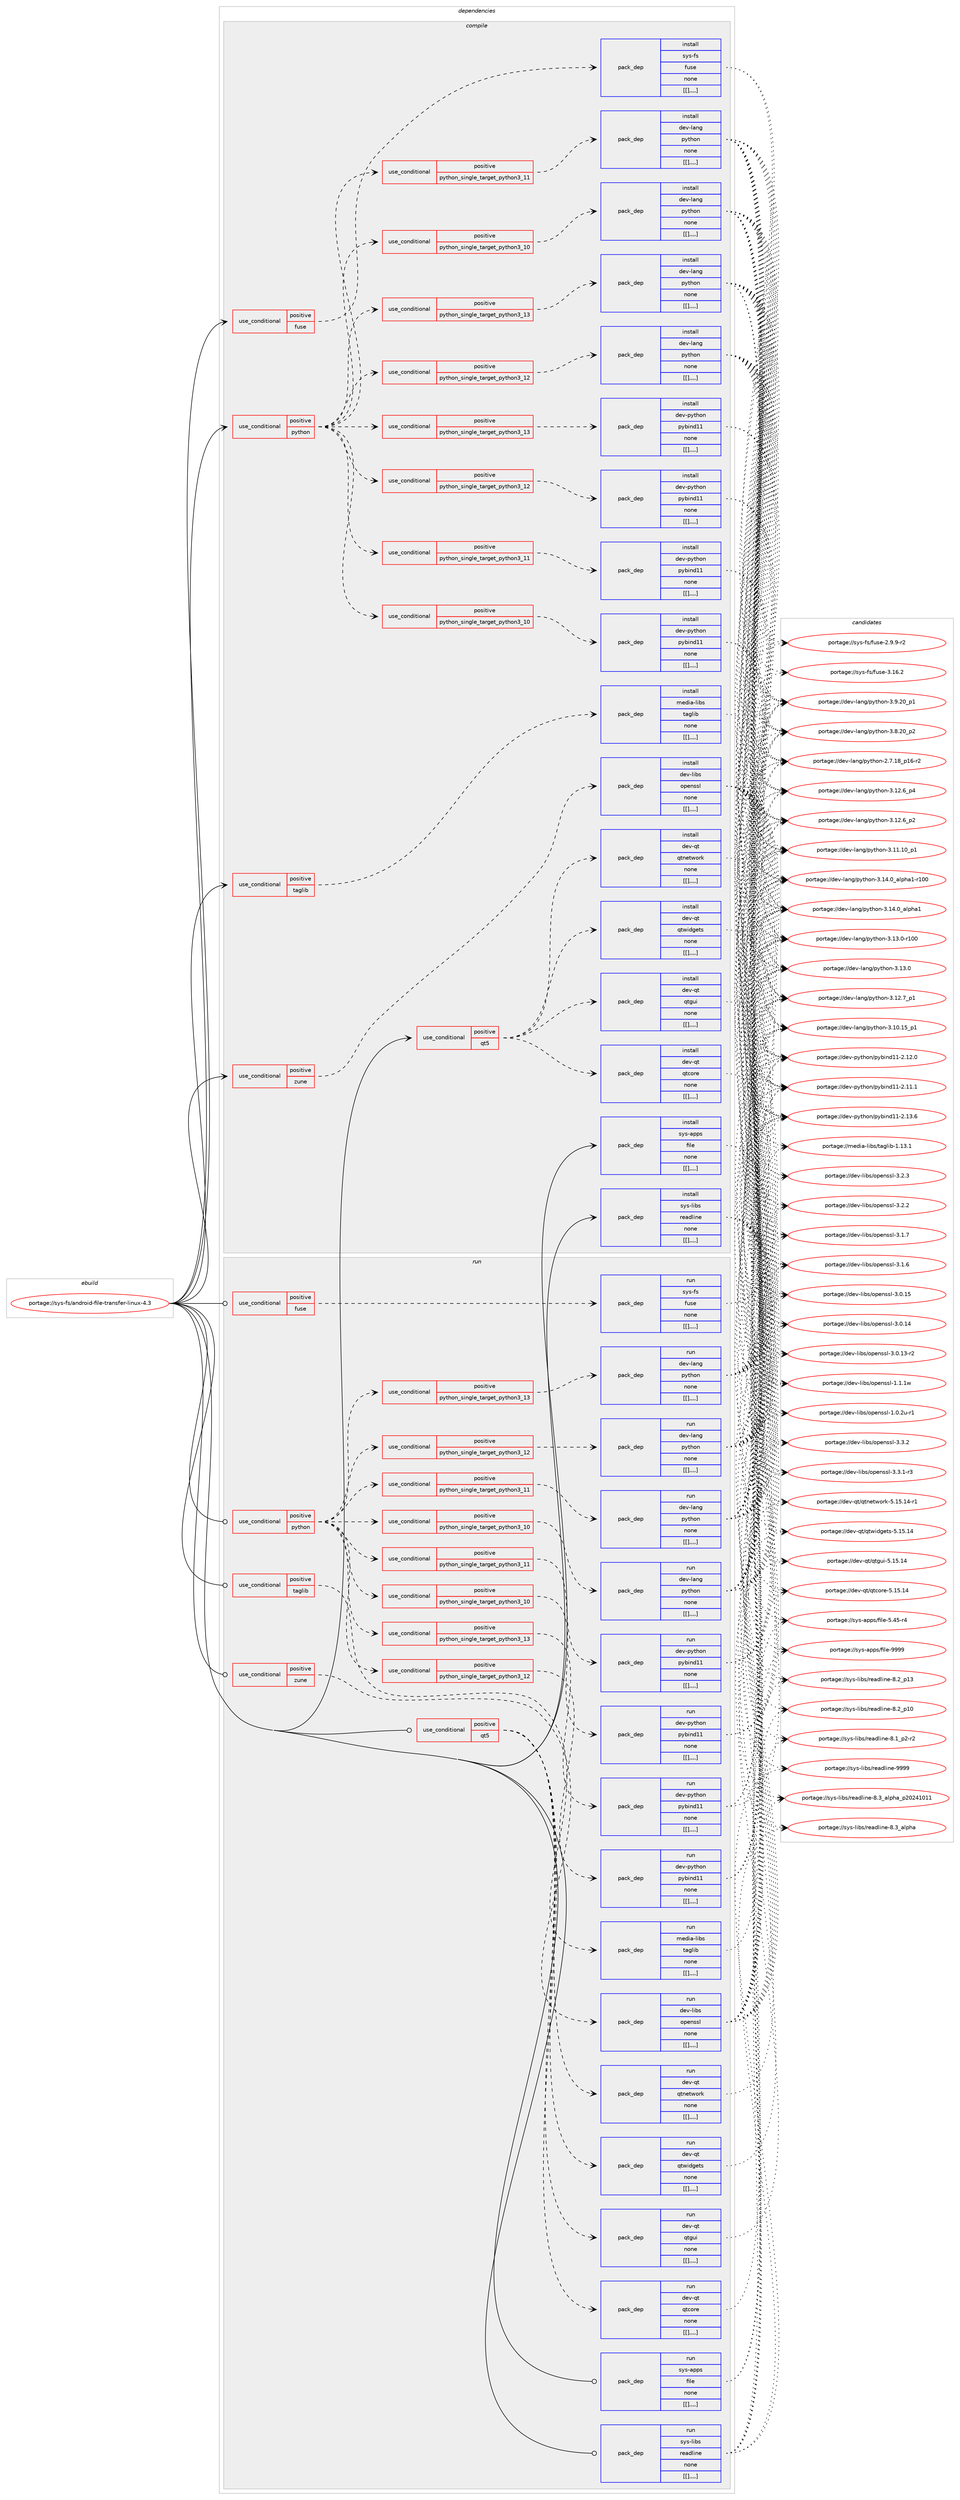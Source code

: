 digraph prolog {

# *************
# Graph options
# *************

newrank=true;
concentrate=true;
compound=true;
graph [rankdir=LR,fontname=Helvetica,fontsize=10,ranksep=1.5];#, ranksep=2.5, nodesep=0.2];
edge  [arrowhead=vee];
node  [fontname=Helvetica,fontsize=10];

# **********
# The ebuild
# **********

subgraph cluster_leftcol {
color=gray;
label=<<i>ebuild</i>>;
id [label="portage://sys-fs/android-file-transfer-linux-4.3", color=red, width=4, href="../sys-fs/android-file-transfer-linux-4.3.svg"];
}

# ****************
# The dependencies
# ****************

subgraph cluster_midcol {
color=gray;
label=<<i>dependencies</i>>;
subgraph cluster_compile {
fillcolor="#eeeeee";
style=filled;
label=<<i>compile</i>>;
subgraph cond122799 {
dependency459223 [label=<<TABLE BORDER="0" CELLBORDER="1" CELLSPACING="0" CELLPADDING="4"><TR><TD ROWSPAN="3" CELLPADDING="10">use_conditional</TD></TR><TR><TD>positive</TD></TR><TR><TD>fuse</TD></TR></TABLE>>, shape=none, color=red];
subgraph pack333182 {
dependency459225 [label=<<TABLE BORDER="0" CELLBORDER="1" CELLSPACING="0" CELLPADDING="4" WIDTH="220"><TR><TD ROWSPAN="6" CELLPADDING="30">pack_dep</TD></TR><TR><TD WIDTH="110">install</TD></TR><TR><TD>sys-fs</TD></TR><TR><TD>fuse</TD></TR><TR><TD>none</TD></TR><TR><TD>[[],,,,]</TD></TR></TABLE>>, shape=none, color=blue];
}
dependency459223:e -> dependency459225:w [weight=20,style="dashed",arrowhead="vee"];
}
id:e -> dependency459223:w [weight=20,style="solid",arrowhead="vee"];
subgraph cond122800 {
dependency459227 [label=<<TABLE BORDER="0" CELLBORDER="1" CELLSPACING="0" CELLPADDING="4"><TR><TD ROWSPAN="3" CELLPADDING="10">use_conditional</TD></TR><TR><TD>positive</TD></TR><TR><TD>python</TD></TR></TABLE>>, shape=none, color=red];
subgraph cond122807 {
dependency459243 [label=<<TABLE BORDER="0" CELLBORDER="1" CELLSPACING="0" CELLPADDING="4"><TR><TD ROWSPAN="3" CELLPADDING="10">use_conditional</TD></TR><TR><TD>positive</TD></TR><TR><TD>python_single_target_python3_10</TD></TR></TABLE>>, shape=none, color=red];
subgraph pack333206 {
dependency459270 [label=<<TABLE BORDER="0" CELLBORDER="1" CELLSPACING="0" CELLPADDING="4" WIDTH="220"><TR><TD ROWSPAN="6" CELLPADDING="30">pack_dep</TD></TR><TR><TD WIDTH="110">install</TD></TR><TR><TD>dev-lang</TD></TR><TR><TD>python</TD></TR><TR><TD>none</TD></TR><TR><TD>[[],,,,]</TD></TR></TABLE>>, shape=none, color=blue];
}
dependency459243:e -> dependency459270:w [weight=20,style="dashed",arrowhead="vee"];
}
dependency459227:e -> dependency459243:w [weight=20,style="dashed",arrowhead="vee"];
subgraph cond122821 {
dependency459294 [label=<<TABLE BORDER="0" CELLBORDER="1" CELLSPACING="0" CELLPADDING="4"><TR><TD ROWSPAN="3" CELLPADDING="10">use_conditional</TD></TR><TR><TD>positive</TD></TR><TR><TD>python_single_target_python3_11</TD></TR></TABLE>>, shape=none, color=red];
subgraph pack333250 {
dependency459341 [label=<<TABLE BORDER="0" CELLBORDER="1" CELLSPACING="0" CELLPADDING="4" WIDTH="220"><TR><TD ROWSPAN="6" CELLPADDING="30">pack_dep</TD></TR><TR><TD WIDTH="110">install</TD></TR><TR><TD>dev-lang</TD></TR><TR><TD>python</TD></TR><TR><TD>none</TD></TR><TR><TD>[[],,,,]</TD></TR></TABLE>>, shape=none, color=blue];
}
dependency459294:e -> dependency459341:w [weight=20,style="dashed",arrowhead="vee"];
}
dependency459227:e -> dependency459294:w [weight=20,style="dashed",arrowhead="vee"];
subgraph cond122847 {
dependency459393 [label=<<TABLE BORDER="0" CELLBORDER="1" CELLSPACING="0" CELLPADDING="4"><TR><TD ROWSPAN="3" CELLPADDING="10">use_conditional</TD></TR><TR><TD>positive</TD></TR><TR><TD>python_single_target_python3_12</TD></TR></TABLE>>, shape=none, color=red];
subgraph pack333325 {
dependency459413 [label=<<TABLE BORDER="0" CELLBORDER="1" CELLSPACING="0" CELLPADDING="4" WIDTH="220"><TR><TD ROWSPAN="6" CELLPADDING="30">pack_dep</TD></TR><TR><TD WIDTH="110">install</TD></TR><TR><TD>dev-lang</TD></TR><TR><TD>python</TD></TR><TR><TD>none</TD></TR><TR><TD>[[],,,,]</TD></TR></TABLE>>, shape=none, color=blue];
}
dependency459393:e -> dependency459413:w [weight=20,style="dashed",arrowhead="vee"];
}
dependency459227:e -> dependency459393:w [weight=20,style="dashed",arrowhead="vee"];
subgraph cond122866 {
dependency459463 [label=<<TABLE BORDER="0" CELLBORDER="1" CELLSPACING="0" CELLPADDING="4"><TR><TD ROWSPAN="3" CELLPADDING="10">use_conditional</TD></TR><TR><TD>positive</TD></TR><TR><TD>python_single_target_python3_13</TD></TR></TABLE>>, shape=none, color=red];
subgraph pack333375 {
dependency459508 [label=<<TABLE BORDER="0" CELLBORDER="1" CELLSPACING="0" CELLPADDING="4" WIDTH="220"><TR><TD ROWSPAN="6" CELLPADDING="30">pack_dep</TD></TR><TR><TD WIDTH="110">install</TD></TR><TR><TD>dev-lang</TD></TR><TR><TD>python</TD></TR><TR><TD>none</TD></TR><TR><TD>[[],,,,]</TD></TR></TABLE>>, shape=none, color=blue];
}
dependency459463:e -> dependency459508:w [weight=20,style="dashed",arrowhead="vee"];
}
dependency459227:e -> dependency459463:w [weight=20,style="dashed",arrowhead="vee"];
subgraph cond122917 {
dependency459631 [label=<<TABLE BORDER="0" CELLBORDER="1" CELLSPACING="0" CELLPADDING="4"><TR><TD ROWSPAN="3" CELLPADDING="10">use_conditional</TD></TR><TR><TD>positive</TD></TR><TR><TD>python_single_target_python3_10</TD></TR></TABLE>>, shape=none, color=red];
subgraph pack333479 {
dependency459634 [label=<<TABLE BORDER="0" CELLBORDER="1" CELLSPACING="0" CELLPADDING="4" WIDTH="220"><TR><TD ROWSPAN="6" CELLPADDING="30">pack_dep</TD></TR><TR><TD WIDTH="110">install</TD></TR><TR><TD>dev-python</TD></TR><TR><TD>pybind11</TD></TR><TR><TD>none</TD></TR><TR><TD>[[],,,,]</TD></TR></TABLE>>, shape=none, color=blue];
}
dependency459631:e -> dependency459634:w [weight=20,style="dashed",arrowhead="vee"];
}
dependency459227:e -> dependency459631:w [weight=20,style="dashed",arrowhead="vee"];
subgraph cond122919 {
dependency459695 [label=<<TABLE BORDER="0" CELLBORDER="1" CELLSPACING="0" CELLPADDING="4"><TR><TD ROWSPAN="3" CELLPADDING="10">use_conditional</TD></TR><TR><TD>positive</TD></TR><TR><TD>python_single_target_python3_11</TD></TR></TABLE>>, shape=none, color=red];
subgraph pack333523 {
dependency459699 [label=<<TABLE BORDER="0" CELLBORDER="1" CELLSPACING="0" CELLPADDING="4" WIDTH="220"><TR><TD ROWSPAN="6" CELLPADDING="30">pack_dep</TD></TR><TR><TD WIDTH="110">install</TD></TR><TR><TD>dev-python</TD></TR><TR><TD>pybind11</TD></TR><TR><TD>none</TD></TR><TR><TD>[[],,,,]</TD></TR></TABLE>>, shape=none, color=blue];
}
dependency459695:e -> dependency459699:w [weight=20,style="dashed",arrowhead="vee"];
}
dependency459227:e -> dependency459695:w [weight=20,style="dashed",arrowhead="vee"];
subgraph cond122937 {
dependency459715 [label=<<TABLE BORDER="0" CELLBORDER="1" CELLSPACING="0" CELLPADDING="4"><TR><TD ROWSPAN="3" CELLPADDING="10">use_conditional</TD></TR><TR><TD>positive</TD></TR><TR><TD>python_single_target_python3_12</TD></TR></TABLE>>, shape=none, color=red];
subgraph pack333550 {
dependency459767 [label=<<TABLE BORDER="0" CELLBORDER="1" CELLSPACING="0" CELLPADDING="4" WIDTH="220"><TR><TD ROWSPAN="6" CELLPADDING="30">pack_dep</TD></TR><TR><TD WIDTH="110">install</TD></TR><TR><TD>dev-python</TD></TR><TR><TD>pybind11</TD></TR><TR><TD>none</TD></TR><TR><TD>[[],,,,]</TD></TR></TABLE>>, shape=none, color=blue];
}
dependency459715:e -> dependency459767:w [weight=20,style="dashed",arrowhead="vee"];
}
dependency459227:e -> dependency459715:w [weight=20,style="dashed",arrowhead="vee"];
subgraph cond122958 {
dependency459773 [label=<<TABLE BORDER="0" CELLBORDER="1" CELLSPACING="0" CELLPADDING="4"><TR><TD ROWSPAN="3" CELLPADDING="10">use_conditional</TD></TR><TR><TD>positive</TD></TR><TR><TD>python_single_target_python3_13</TD></TR></TABLE>>, shape=none, color=red];
subgraph pack333600 {
dependency459819 [label=<<TABLE BORDER="0" CELLBORDER="1" CELLSPACING="0" CELLPADDING="4" WIDTH="220"><TR><TD ROWSPAN="6" CELLPADDING="30">pack_dep</TD></TR><TR><TD WIDTH="110">install</TD></TR><TR><TD>dev-python</TD></TR><TR><TD>pybind11</TD></TR><TR><TD>none</TD></TR><TR><TD>[[],,,,]</TD></TR></TABLE>>, shape=none, color=blue];
}
dependency459773:e -> dependency459819:w [weight=20,style="dashed",arrowhead="vee"];
}
dependency459227:e -> dependency459773:w [weight=20,style="dashed",arrowhead="vee"];
}
id:e -> dependency459227:w [weight=20,style="solid",arrowhead="vee"];
subgraph cond122977 {
dependency459856 [label=<<TABLE BORDER="0" CELLBORDER="1" CELLSPACING="0" CELLPADDING="4"><TR><TD ROWSPAN="3" CELLPADDING="10">use_conditional</TD></TR><TR><TD>positive</TD></TR><TR><TD>qt5</TD></TR></TABLE>>, shape=none, color=red];
subgraph pack333641 {
dependency459857 [label=<<TABLE BORDER="0" CELLBORDER="1" CELLSPACING="0" CELLPADDING="4" WIDTH="220"><TR><TD ROWSPAN="6" CELLPADDING="30">pack_dep</TD></TR><TR><TD WIDTH="110">install</TD></TR><TR><TD>dev-qt</TD></TR><TR><TD>qtcore</TD></TR><TR><TD>none</TD></TR><TR><TD>[[],,,,]</TD></TR></TABLE>>, shape=none, color=blue];
}
dependency459856:e -> dependency459857:w [weight=20,style="dashed",arrowhead="vee"];
subgraph pack333652 {
dependency459875 [label=<<TABLE BORDER="0" CELLBORDER="1" CELLSPACING="0" CELLPADDING="4" WIDTH="220"><TR><TD ROWSPAN="6" CELLPADDING="30">pack_dep</TD></TR><TR><TD WIDTH="110">install</TD></TR><TR><TD>dev-qt</TD></TR><TR><TD>qtgui</TD></TR><TR><TD>none</TD></TR><TR><TD>[[],,,,]</TD></TR></TABLE>>, shape=none, color=blue];
}
dependency459856:e -> dependency459875:w [weight=20,style="dashed",arrowhead="vee"];
subgraph pack333668 {
dependency459950 [label=<<TABLE BORDER="0" CELLBORDER="1" CELLSPACING="0" CELLPADDING="4" WIDTH="220"><TR><TD ROWSPAN="6" CELLPADDING="30">pack_dep</TD></TR><TR><TD WIDTH="110">install</TD></TR><TR><TD>dev-qt</TD></TR><TR><TD>qtnetwork</TD></TR><TR><TD>none</TD></TR><TR><TD>[[],,,,]</TD></TR></TABLE>>, shape=none, color=blue];
}
dependency459856:e -> dependency459950:w [weight=20,style="dashed",arrowhead="vee"];
subgraph pack333731 {
dependency460007 [label=<<TABLE BORDER="0" CELLBORDER="1" CELLSPACING="0" CELLPADDING="4" WIDTH="220"><TR><TD ROWSPAN="6" CELLPADDING="30">pack_dep</TD></TR><TR><TD WIDTH="110">install</TD></TR><TR><TD>dev-qt</TD></TR><TR><TD>qtwidgets</TD></TR><TR><TD>none</TD></TR><TR><TD>[[],,,,]</TD></TR></TABLE>>, shape=none, color=blue];
}
dependency459856:e -> dependency460007:w [weight=20,style="dashed",arrowhead="vee"];
}
id:e -> dependency459856:w [weight=20,style="solid",arrowhead="vee"];
subgraph cond123023 {
dependency460009 [label=<<TABLE BORDER="0" CELLBORDER="1" CELLSPACING="0" CELLPADDING="4"><TR><TD ROWSPAN="3" CELLPADDING="10">use_conditional</TD></TR><TR><TD>positive</TD></TR><TR><TD>taglib</TD></TR></TABLE>>, shape=none, color=red];
subgraph pack333763 {
dependency460033 [label=<<TABLE BORDER="0" CELLBORDER="1" CELLSPACING="0" CELLPADDING="4" WIDTH="220"><TR><TD ROWSPAN="6" CELLPADDING="30">pack_dep</TD></TR><TR><TD WIDTH="110">install</TD></TR><TR><TD>media-libs</TD></TR><TR><TD>taglib</TD></TR><TR><TD>none</TD></TR><TR><TD>[[],,,,]</TD></TR></TABLE>>, shape=none, color=blue];
}
dependency460009:e -> dependency460033:w [weight=20,style="dashed",arrowhead="vee"];
}
id:e -> dependency460009:w [weight=20,style="solid",arrowhead="vee"];
subgraph cond123031 {
dependency460087 [label=<<TABLE BORDER="0" CELLBORDER="1" CELLSPACING="0" CELLPADDING="4"><TR><TD ROWSPAN="3" CELLPADDING="10">use_conditional</TD></TR><TR><TD>positive</TD></TR><TR><TD>zune</TD></TR></TABLE>>, shape=none, color=red];
subgraph pack333817 {
dependency460121 [label=<<TABLE BORDER="0" CELLBORDER="1" CELLSPACING="0" CELLPADDING="4" WIDTH="220"><TR><TD ROWSPAN="6" CELLPADDING="30">pack_dep</TD></TR><TR><TD WIDTH="110">install</TD></TR><TR><TD>dev-libs</TD></TR><TR><TD>openssl</TD></TR><TR><TD>none</TD></TR><TR><TD>[[],,,,]</TD></TR></TABLE>>, shape=none, color=blue];
}
dependency460087:e -> dependency460121:w [weight=20,style="dashed",arrowhead="vee"];
}
id:e -> dependency460087:w [weight=20,style="solid",arrowhead="vee"];
subgraph pack333882 {
dependency460189 [label=<<TABLE BORDER="0" CELLBORDER="1" CELLSPACING="0" CELLPADDING="4" WIDTH="220"><TR><TD ROWSPAN="6" CELLPADDING="30">pack_dep</TD></TR><TR><TD WIDTH="110">install</TD></TR><TR><TD>sys-apps</TD></TR><TR><TD>file</TD></TR><TR><TD>none</TD></TR><TR><TD>[[],,,,]</TD></TR></TABLE>>, shape=none, color=blue];
}
id:e -> dependency460189:w [weight=20,style="solid",arrowhead="vee"];
subgraph pack333884 {
dependency460209 [label=<<TABLE BORDER="0" CELLBORDER="1" CELLSPACING="0" CELLPADDING="4" WIDTH="220"><TR><TD ROWSPAN="6" CELLPADDING="30">pack_dep</TD></TR><TR><TD WIDTH="110">install</TD></TR><TR><TD>sys-libs</TD></TR><TR><TD>readline</TD></TR><TR><TD>none</TD></TR><TR><TD>[[],,,,]</TD></TR></TABLE>>, shape=none, color=blue];
}
id:e -> dependency460209:w [weight=20,style="solid",arrowhead="vee"];
}
subgraph cluster_compileandrun {
fillcolor="#eeeeee";
style=filled;
label=<<i>compile and run</i>>;
}
subgraph cluster_run {
fillcolor="#eeeeee";
style=filled;
label=<<i>run</i>>;
subgraph cond123087 {
dependency460276 [label=<<TABLE BORDER="0" CELLBORDER="1" CELLSPACING="0" CELLPADDING="4"><TR><TD ROWSPAN="3" CELLPADDING="10">use_conditional</TD></TR><TR><TD>positive</TD></TR><TR><TD>fuse</TD></TR></TABLE>>, shape=none, color=red];
subgraph pack333944 {
dependency460293 [label=<<TABLE BORDER="0" CELLBORDER="1" CELLSPACING="0" CELLPADDING="4" WIDTH="220"><TR><TD ROWSPAN="6" CELLPADDING="30">pack_dep</TD></TR><TR><TD WIDTH="110">run</TD></TR><TR><TD>sys-fs</TD></TR><TR><TD>fuse</TD></TR><TR><TD>none</TD></TR><TR><TD>[[],,,,]</TD></TR></TABLE>>, shape=none, color=blue];
}
dependency460276:e -> dependency460293:w [weight=20,style="dashed",arrowhead="vee"];
}
id:e -> dependency460276:w [weight=20,style="solid",arrowhead="odot"];
subgraph cond123107 {
dependency460324 [label=<<TABLE BORDER="0" CELLBORDER="1" CELLSPACING="0" CELLPADDING="4"><TR><TD ROWSPAN="3" CELLPADDING="10">use_conditional</TD></TR><TR><TD>positive</TD></TR><TR><TD>python</TD></TR></TABLE>>, shape=none, color=red];
subgraph cond123112 {
dependency460358 [label=<<TABLE BORDER="0" CELLBORDER="1" CELLSPACING="0" CELLPADDING="4"><TR><TD ROWSPAN="3" CELLPADDING="10">use_conditional</TD></TR><TR><TD>positive</TD></TR><TR><TD>python_single_target_python3_10</TD></TR></TABLE>>, shape=none, color=red];
subgraph pack334003 {
dependency460406 [label=<<TABLE BORDER="0" CELLBORDER="1" CELLSPACING="0" CELLPADDING="4" WIDTH="220"><TR><TD ROWSPAN="6" CELLPADDING="30">pack_dep</TD></TR><TR><TD WIDTH="110">run</TD></TR><TR><TD>dev-lang</TD></TR><TR><TD>python</TD></TR><TR><TD>none</TD></TR><TR><TD>[[],,,,]</TD></TR></TABLE>>, shape=none, color=blue];
}
dependency460358:e -> dependency460406:w [weight=20,style="dashed",arrowhead="vee"];
}
dependency460324:e -> dependency460358:w [weight=20,style="dashed",arrowhead="vee"];
subgraph cond123133 {
dependency460425 [label=<<TABLE BORDER="0" CELLBORDER="1" CELLSPACING="0" CELLPADDING="4"><TR><TD ROWSPAN="3" CELLPADDING="10">use_conditional</TD></TR><TR><TD>positive</TD></TR><TR><TD>python_single_target_python3_11</TD></TR></TABLE>>, shape=none, color=red];
subgraph pack334057 {
dependency460428 [label=<<TABLE BORDER="0" CELLBORDER="1" CELLSPACING="0" CELLPADDING="4" WIDTH="220"><TR><TD ROWSPAN="6" CELLPADDING="30">pack_dep</TD></TR><TR><TD WIDTH="110">run</TD></TR><TR><TD>dev-lang</TD></TR><TR><TD>python</TD></TR><TR><TD>none</TD></TR><TR><TD>[[],,,,]</TD></TR></TABLE>>, shape=none, color=blue];
}
dependency460425:e -> dependency460428:w [weight=20,style="dashed",arrowhead="vee"];
}
dependency460324:e -> dependency460425:w [weight=20,style="dashed",arrowhead="vee"];
subgraph cond123141 {
dependency460503 [label=<<TABLE BORDER="0" CELLBORDER="1" CELLSPACING="0" CELLPADDING="4"><TR><TD ROWSPAN="3" CELLPADDING="10">use_conditional</TD></TR><TR><TD>positive</TD></TR><TR><TD>python_single_target_python3_12</TD></TR></TABLE>>, shape=none, color=red];
subgraph pack334136 {
dependency460555 [label=<<TABLE BORDER="0" CELLBORDER="1" CELLSPACING="0" CELLPADDING="4" WIDTH="220"><TR><TD ROWSPAN="6" CELLPADDING="30">pack_dep</TD></TR><TR><TD WIDTH="110">run</TD></TR><TR><TD>dev-lang</TD></TR><TR><TD>python</TD></TR><TR><TD>none</TD></TR><TR><TD>[[],,,,]</TD></TR></TABLE>>, shape=none, color=blue];
}
dependency460503:e -> dependency460555:w [weight=20,style="dashed",arrowhead="vee"];
}
dependency460324:e -> dependency460503:w [weight=20,style="dashed",arrowhead="vee"];
subgraph cond123166 {
dependency460564 [label=<<TABLE BORDER="0" CELLBORDER="1" CELLSPACING="0" CELLPADDING="4"><TR><TD ROWSPAN="3" CELLPADDING="10">use_conditional</TD></TR><TR><TD>positive</TD></TR><TR><TD>python_single_target_python3_13</TD></TR></TABLE>>, shape=none, color=red];
subgraph pack334157 {
dependency460579 [label=<<TABLE BORDER="0" CELLBORDER="1" CELLSPACING="0" CELLPADDING="4" WIDTH="220"><TR><TD ROWSPAN="6" CELLPADDING="30">pack_dep</TD></TR><TR><TD WIDTH="110">run</TD></TR><TR><TD>dev-lang</TD></TR><TR><TD>python</TD></TR><TR><TD>none</TD></TR><TR><TD>[[],,,,]</TD></TR></TABLE>>, shape=none, color=blue];
}
dependency460564:e -> dependency460579:w [weight=20,style="dashed",arrowhead="vee"];
}
dependency460324:e -> dependency460564:w [weight=20,style="dashed",arrowhead="vee"];
subgraph cond123180 {
dependency460618 [label=<<TABLE BORDER="0" CELLBORDER="1" CELLSPACING="0" CELLPADDING="4"><TR><TD ROWSPAN="3" CELLPADDING="10">use_conditional</TD></TR><TR><TD>positive</TD></TR><TR><TD>python_single_target_python3_10</TD></TR></TABLE>>, shape=none, color=red];
subgraph pack334221 {
dependency460659 [label=<<TABLE BORDER="0" CELLBORDER="1" CELLSPACING="0" CELLPADDING="4" WIDTH="220"><TR><TD ROWSPAN="6" CELLPADDING="30">pack_dep</TD></TR><TR><TD WIDTH="110">run</TD></TR><TR><TD>dev-python</TD></TR><TR><TD>pybind11</TD></TR><TR><TD>none</TD></TR><TR><TD>[[],,,,]</TD></TR></TABLE>>, shape=none, color=blue];
}
dependency460618:e -> dependency460659:w [weight=20,style="dashed",arrowhead="vee"];
}
dependency460324:e -> dependency460618:w [weight=20,style="dashed",arrowhead="vee"];
subgraph cond123207 {
dependency460697 [label=<<TABLE BORDER="0" CELLBORDER="1" CELLSPACING="0" CELLPADDING="4"><TR><TD ROWSPAN="3" CELLPADDING="10">use_conditional</TD></TR><TR><TD>positive</TD></TR><TR><TD>python_single_target_python3_11</TD></TR></TABLE>>, shape=none, color=red];
subgraph pack334273 {
dependency460756 [label=<<TABLE BORDER="0" CELLBORDER="1" CELLSPACING="0" CELLPADDING="4" WIDTH="220"><TR><TD ROWSPAN="6" CELLPADDING="30">pack_dep</TD></TR><TR><TD WIDTH="110">run</TD></TR><TR><TD>dev-python</TD></TR><TR><TD>pybind11</TD></TR><TR><TD>none</TD></TR><TR><TD>[[],,,,]</TD></TR></TABLE>>, shape=none, color=blue];
}
dependency460697:e -> dependency460756:w [weight=20,style="dashed",arrowhead="vee"];
}
dependency460324:e -> dependency460697:w [weight=20,style="dashed",arrowhead="vee"];
subgraph cond123234 {
dependency460761 [label=<<TABLE BORDER="0" CELLBORDER="1" CELLSPACING="0" CELLPADDING="4"><TR><TD ROWSPAN="3" CELLPADDING="10">use_conditional</TD></TR><TR><TD>positive</TD></TR><TR><TD>python_single_target_python3_12</TD></TR></TABLE>>, shape=none, color=red];
subgraph pack334329 {
dependency460856 [label=<<TABLE BORDER="0" CELLBORDER="1" CELLSPACING="0" CELLPADDING="4" WIDTH="220"><TR><TD ROWSPAN="6" CELLPADDING="30">pack_dep</TD></TR><TR><TD WIDTH="110">run</TD></TR><TR><TD>dev-python</TD></TR><TR><TD>pybind11</TD></TR><TR><TD>none</TD></TR><TR><TD>[[],,,,]</TD></TR></TABLE>>, shape=none, color=blue];
}
dependency460761:e -> dependency460856:w [weight=20,style="dashed",arrowhead="vee"];
}
dependency460324:e -> dependency460761:w [weight=20,style="dashed",arrowhead="vee"];
subgraph cond123263 {
dependency460882 [label=<<TABLE BORDER="0" CELLBORDER="1" CELLSPACING="0" CELLPADDING="4"><TR><TD ROWSPAN="3" CELLPADDING="10">use_conditional</TD></TR><TR><TD>positive</TD></TR><TR><TD>python_single_target_python3_13</TD></TR></TABLE>>, shape=none, color=red];
subgraph pack334392 {
dependency460932 [label=<<TABLE BORDER="0" CELLBORDER="1" CELLSPACING="0" CELLPADDING="4" WIDTH="220"><TR><TD ROWSPAN="6" CELLPADDING="30">pack_dep</TD></TR><TR><TD WIDTH="110">run</TD></TR><TR><TD>dev-python</TD></TR><TR><TD>pybind11</TD></TR><TR><TD>none</TD></TR><TR><TD>[[],,,,]</TD></TR></TABLE>>, shape=none, color=blue];
}
dependency460882:e -> dependency460932:w [weight=20,style="dashed",arrowhead="vee"];
}
dependency460324:e -> dependency460882:w [weight=20,style="dashed",arrowhead="vee"];
}
id:e -> dependency460324:w [weight=20,style="solid",arrowhead="odot"];
subgraph cond123287 {
dependency461043 [label=<<TABLE BORDER="0" CELLBORDER="1" CELLSPACING="0" CELLPADDING="4"><TR><TD ROWSPAN="3" CELLPADDING="10">use_conditional</TD></TR><TR><TD>positive</TD></TR><TR><TD>qt5</TD></TR></TABLE>>, shape=none, color=red];
subgraph pack334500 {
dependency461088 [label=<<TABLE BORDER="0" CELLBORDER="1" CELLSPACING="0" CELLPADDING="4" WIDTH="220"><TR><TD ROWSPAN="6" CELLPADDING="30">pack_dep</TD></TR><TR><TD WIDTH="110">run</TD></TR><TR><TD>dev-qt</TD></TR><TR><TD>qtcore</TD></TR><TR><TD>none</TD></TR><TR><TD>[[],,,,]</TD></TR></TABLE>>, shape=none, color=blue];
}
dependency461043:e -> dependency461088:w [weight=20,style="dashed",arrowhead="vee"];
subgraph pack334536 {
dependency461141 [label=<<TABLE BORDER="0" CELLBORDER="1" CELLSPACING="0" CELLPADDING="4" WIDTH="220"><TR><TD ROWSPAN="6" CELLPADDING="30">pack_dep</TD></TR><TR><TD WIDTH="110">run</TD></TR><TR><TD>dev-qt</TD></TR><TR><TD>qtgui</TD></TR><TR><TD>none</TD></TR><TR><TD>[[],,,,]</TD></TR></TABLE>>, shape=none, color=blue];
}
dependency461043:e -> dependency461141:w [weight=20,style="dashed",arrowhead="vee"];
subgraph pack334562 {
dependency461163 [label=<<TABLE BORDER="0" CELLBORDER="1" CELLSPACING="0" CELLPADDING="4" WIDTH="220"><TR><TD ROWSPAN="6" CELLPADDING="30">pack_dep</TD></TR><TR><TD WIDTH="110">run</TD></TR><TR><TD>dev-qt</TD></TR><TR><TD>qtnetwork</TD></TR><TR><TD>none</TD></TR><TR><TD>[[],,,,]</TD></TR></TABLE>>, shape=none, color=blue];
}
dependency461043:e -> dependency461163:w [weight=20,style="dashed",arrowhead="vee"];
subgraph pack334594 {
dependency461194 [label=<<TABLE BORDER="0" CELLBORDER="1" CELLSPACING="0" CELLPADDING="4" WIDTH="220"><TR><TD ROWSPAN="6" CELLPADDING="30">pack_dep</TD></TR><TR><TD WIDTH="110">run</TD></TR><TR><TD>dev-qt</TD></TR><TR><TD>qtwidgets</TD></TR><TR><TD>none</TD></TR><TR><TD>[[],,,,]</TD></TR></TABLE>>, shape=none, color=blue];
}
dependency461043:e -> dependency461194:w [weight=20,style="dashed",arrowhead="vee"];
}
id:e -> dependency461043:w [weight=20,style="solid",arrowhead="odot"];
subgraph cond123361 {
dependency461200 [label=<<TABLE BORDER="0" CELLBORDER="1" CELLSPACING="0" CELLPADDING="4"><TR><TD ROWSPAN="3" CELLPADDING="10">use_conditional</TD></TR><TR><TD>positive</TD></TR><TR><TD>taglib</TD></TR></TABLE>>, shape=none, color=red];
subgraph pack334597 {
dependency461219 [label=<<TABLE BORDER="0" CELLBORDER="1" CELLSPACING="0" CELLPADDING="4" WIDTH="220"><TR><TD ROWSPAN="6" CELLPADDING="30">pack_dep</TD></TR><TR><TD WIDTH="110">run</TD></TR><TR><TD>media-libs</TD></TR><TR><TD>taglib</TD></TR><TR><TD>none</TD></TR><TR><TD>[[],,,,]</TD></TR></TABLE>>, shape=none, color=blue];
}
dependency461200:e -> dependency461219:w [weight=20,style="dashed",arrowhead="vee"];
}
id:e -> dependency461200:w [weight=20,style="solid",arrowhead="odot"];
subgraph cond123366 {
dependency461222 [label=<<TABLE BORDER="0" CELLBORDER="1" CELLSPACING="0" CELLPADDING="4"><TR><TD ROWSPAN="3" CELLPADDING="10">use_conditional</TD></TR><TR><TD>positive</TD></TR><TR><TD>zune</TD></TR></TABLE>>, shape=none, color=red];
subgraph pack334614 {
dependency461237 [label=<<TABLE BORDER="0" CELLBORDER="1" CELLSPACING="0" CELLPADDING="4" WIDTH="220"><TR><TD ROWSPAN="6" CELLPADDING="30">pack_dep</TD></TR><TR><TD WIDTH="110">run</TD></TR><TR><TD>dev-libs</TD></TR><TR><TD>openssl</TD></TR><TR><TD>none</TD></TR><TR><TD>[[],,,,]</TD></TR></TABLE>>, shape=none, color=blue];
}
dependency461222:e -> dependency461237:w [weight=20,style="dashed",arrowhead="vee"];
}
id:e -> dependency461222:w [weight=20,style="solid",arrowhead="odot"];
subgraph pack334641 {
dependency461280 [label=<<TABLE BORDER="0" CELLBORDER="1" CELLSPACING="0" CELLPADDING="4" WIDTH="220"><TR><TD ROWSPAN="6" CELLPADDING="30">pack_dep</TD></TR><TR><TD WIDTH="110">run</TD></TR><TR><TD>sys-apps</TD></TR><TR><TD>file</TD></TR><TR><TD>none</TD></TR><TR><TD>[[],,,,]</TD></TR></TABLE>>, shape=none, color=blue];
}
id:e -> dependency461280:w [weight=20,style="solid",arrowhead="odot"];
subgraph pack334666 {
dependency461298 [label=<<TABLE BORDER="0" CELLBORDER="1" CELLSPACING="0" CELLPADDING="4" WIDTH="220"><TR><TD ROWSPAN="6" CELLPADDING="30">pack_dep</TD></TR><TR><TD WIDTH="110">run</TD></TR><TR><TD>sys-libs</TD></TR><TR><TD>readline</TD></TR><TR><TD>none</TD></TR><TR><TD>[[],,,,]</TD></TR></TABLE>>, shape=none, color=blue];
}
id:e -> dependency461298:w [weight=20,style="solid",arrowhead="odot"];
}
}

# **************
# The candidates
# **************

subgraph cluster_choices {
rank=same;
color=gray;
label=<<i>candidates</i>>;

subgraph choice333603 {
color=black;
nodesep=1;
choice115121115451021154710211711510145514649544650 [label="portage://sys-fs/fuse-3.16.2", color=red, width=4,href="../sys-fs/fuse-3.16.2.svg"];
choice11512111545102115471021171151014550465746574511450 [label="portage://sys-fs/fuse-2.9.9-r2", color=red, width=4,href="../sys-fs/fuse-2.9.9-r2.svg"];
dependency459225:e -> choice115121115451021154710211711510145514649544650:w [style=dotted,weight="100"];
dependency459225:e -> choice11512111545102115471021171151014550465746574511450:w [style=dotted,weight="100"];
}
subgraph choice333608 {
color=black;
nodesep=1;
choice100101118451089711010347112121116104111110455146495246489597108112104974945114494848 [label="portage://dev-lang/python-3.14.0_alpha1-r100", color=red, width=4,href="../dev-lang/python-3.14.0_alpha1-r100.svg"];
choice1001011184510897110103471121211161041111104551464952464895971081121049749 [label="portage://dev-lang/python-3.14.0_alpha1", color=red, width=4,href="../dev-lang/python-3.14.0_alpha1.svg"];
choice1001011184510897110103471121211161041111104551464951464845114494848 [label="portage://dev-lang/python-3.13.0-r100", color=red, width=4,href="../dev-lang/python-3.13.0-r100.svg"];
choice10010111845108971101034711212111610411111045514649514648 [label="portage://dev-lang/python-3.13.0", color=red, width=4,href="../dev-lang/python-3.13.0.svg"];
choice100101118451089711010347112121116104111110455146495046559511249 [label="portage://dev-lang/python-3.12.7_p1", color=red, width=4,href="../dev-lang/python-3.12.7_p1.svg"];
choice100101118451089711010347112121116104111110455146495046549511252 [label="portage://dev-lang/python-3.12.6_p4", color=red, width=4,href="../dev-lang/python-3.12.6_p4.svg"];
choice100101118451089711010347112121116104111110455146495046549511250 [label="portage://dev-lang/python-3.12.6_p2", color=red, width=4,href="../dev-lang/python-3.12.6_p2.svg"];
choice10010111845108971101034711212111610411111045514649494649489511249 [label="portage://dev-lang/python-3.11.10_p1", color=red, width=4,href="../dev-lang/python-3.11.10_p1.svg"];
choice10010111845108971101034711212111610411111045514649484649539511249 [label="portage://dev-lang/python-3.10.15_p1", color=red, width=4,href="../dev-lang/python-3.10.15_p1.svg"];
choice100101118451089711010347112121116104111110455146574650489511249 [label="portage://dev-lang/python-3.9.20_p1", color=red, width=4,href="../dev-lang/python-3.9.20_p1.svg"];
choice100101118451089711010347112121116104111110455146564650489511250 [label="portage://dev-lang/python-3.8.20_p2", color=red, width=4,href="../dev-lang/python-3.8.20_p2.svg"];
choice100101118451089711010347112121116104111110455046554649569511249544511450 [label="portage://dev-lang/python-2.7.18_p16-r2", color=red, width=4,href="../dev-lang/python-2.7.18_p16-r2.svg"];
dependency459270:e -> choice100101118451089711010347112121116104111110455146495246489597108112104974945114494848:w [style=dotted,weight="100"];
dependency459270:e -> choice1001011184510897110103471121211161041111104551464952464895971081121049749:w [style=dotted,weight="100"];
dependency459270:e -> choice1001011184510897110103471121211161041111104551464951464845114494848:w [style=dotted,weight="100"];
dependency459270:e -> choice10010111845108971101034711212111610411111045514649514648:w [style=dotted,weight="100"];
dependency459270:e -> choice100101118451089711010347112121116104111110455146495046559511249:w [style=dotted,weight="100"];
dependency459270:e -> choice100101118451089711010347112121116104111110455146495046549511252:w [style=dotted,weight="100"];
dependency459270:e -> choice100101118451089711010347112121116104111110455146495046549511250:w [style=dotted,weight="100"];
dependency459270:e -> choice10010111845108971101034711212111610411111045514649494649489511249:w [style=dotted,weight="100"];
dependency459270:e -> choice10010111845108971101034711212111610411111045514649484649539511249:w [style=dotted,weight="100"];
dependency459270:e -> choice100101118451089711010347112121116104111110455146574650489511249:w [style=dotted,weight="100"];
dependency459270:e -> choice100101118451089711010347112121116104111110455146564650489511250:w [style=dotted,weight="100"];
dependency459270:e -> choice100101118451089711010347112121116104111110455046554649569511249544511450:w [style=dotted,weight="100"];
}
subgraph choice333669 {
color=black;
nodesep=1;
choice100101118451089711010347112121116104111110455146495246489597108112104974945114494848 [label="portage://dev-lang/python-3.14.0_alpha1-r100", color=red, width=4,href="../dev-lang/python-3.14.0_alpha1-r100.svg"];
choice1001011184510897110103471121211161041111104551464952464895971081121049749 [label="portage://dev-lang/python-3.14.0_alpha1", color=red, width=4,href="../dev-lang/python-3.14.0_alpha1.svg"];
choice1001011184510897110103471121211161041111104551464951464845114494848 [label="portage://dev-lang/python-3.13.0-r100", color=red, width=4,href="../dev-lang/python-3.13.0-r100.svg"];
choice10010111845108971101034711212111610411111045514649514648 [label="portage://dev-lang/python-3.13.0", color=red, width=4,href="../dev-lang/python-3.13.0.svg"];
choice100101118451089711010347112121116104111110455146495046559511249 [label="portage://dev-lang/python-3.12.7_p1", color=red, width=4,href="../dev-lang/python-3.12.7_p1.svg"];
choice100101118451089711010347112121116104111110455146495046549511252 [label="portage://dev-lang/python-3.12.6_p4", color=red, width=4,href="../dev-lang/python-3.12.6_p4.svg"];
choice100101118451089711010347112121116104111110455146495046549511250 [label="portage://dev-lang/python-3.12.6_p2", color=red, width=4,href="../dev-lang/python-3.12.6_p2.svg"];
choice10010111845108971101034711212111610411111045514649494649489511249 [label="portage://dev-lang/python-3.11.10_p1", color=red, width=4,href="../dev-lang/python-3.11.10_p1.svg"];
choice10010111845108971101034711212111610411111045514649484649539511249 [label="portage://dev-lang/python-3.10.15_p1", color=red, width=4,href="../dev-lang/python-3.10.15_p1.svg"];
choice100101118451089711010347112121116104111110455146574650489511249 [label="portage://dev-lang/python-3.9.20_p1", color=red, width=4,href="../dev-lang/python-3.9.20_p1.svg"];
choice100101118451089711010347112121116104111110455146564650489511250 [label="portage://dev-lang/python-3.8.20_p2", color=red, width=4,href="../dev-lang/python-3.8.20_p2.svg"];
choice100101118451089711010347112121116104111110455046554649569511249544511450 [label="portage://dev-lang/python-2.7.18_p16-r2", color=red, width=4,href="../dev-lang/python-2.7.18_p16-r2.svg"];
dependency459341:e -> choice100101118451089711010347112121116104111110455146495246489597108112104974945114494848:w [style=dotted,weight="100"];
dependency459341:e -> choice1001011184510897110103471121211161041111104551464952464895971081121049749:w [style=dotted,weight="100"];
dependency459341:e -> choice1001011184510897110103471121211161041111104551464951464845114494848:w [style=dotted,weight="100"];
dependency459341:e -> choice10010111845108971101034711212111610411111045514649514648:w [style=dotted,weight="100"];
dependency459341:e -> choice100101118451089711010347112121116104111110455146495046559511249:w [style=dotted,weight="100"];
dependency459341:e -> choice100101118451089711010347112121116104111110455146495046549511252:w [style=dotted,weight="100"];
dependency459341:e -> choice100101118451089711010347112121116104111110455146495046549511250:w [style=dotted,weight="100"];
dependency459341:e -> choice10010111845108971101034711212111610411111045514649494649489511249:w [style=dotted,weight="100"];
dependency459341:e -> choice10010111845108971101034711212111610411111045514649484649539511249:w [style=dotted,weight="100"];
dependency459341:e -> choice100101118451089711010347112121116104111110455146574650489511249:w [style=dotted,weight="100"];
dependency459341:e -> choice100101118451089711010347112121116104111110455146564650489511250:w [style=dotted,weight="100"];
dependency459341:e -> choice100101118451089711010347112121116104111110455046554649569511249544511450:w [style=dotted,weight="100"];
}
subgraph choice333706 {
color=black;
nodesep=1;
choice100101118451089711010347112121116104111110455146495246489597108112104974945114494848 [label="portage://dev-lang/python-3.14.0_alpha1-r100", color=red, width=4,href="../dev-lang/python-3.14.0_alpha1-r100.svg"];
choice1001011184510897110103471121211161041111104551464952464895971081121049749 [label="portage://dev-lang/python-3.14.0_alpha1", color=red, width=4,href="../dev-lang/python-3.14.0_alpha1.svg"];
choice1001011184510897110103471121211161041111104551464951464845114494848 [label="portage://dev-lang/python-3.13.0-r100", color=red, width=4,href="../dev-lang/python-3.13.0-r100.svg"];
choice10010111845108971101034711212111610411111045514649514648 [label="portage://dev-lang/python-3.13.0", color=red, width=4,href="../dev-lang/python-3.13.0.svg"];
choice100101118451089711010347112121116104111110455146495046559511249 [label="portage://dev-lang/python-3.12.7_p1", color=red, width=4,href="../dev-lang/python-3.12.7_p1.svg"];
choice100101118451089711010347112121116104111110455146495046549511252 [label="portage://dev-lang/python-3.12.6_p4", color=red, width=4,href="../dev-lang/python-3.12.6_p4.svg"];
choice100101118451089711010347112121116104111110455146495046549511250 [label="portage://dev-lang/python-3.12.6_p2", color=red, width=4,href="../dev-lang/python-3.12.6_p2.svg"];
choice10010111845108971101034711212111610411111045514649494649489511249 [label="portage://dev-lang/python-3.11.10_p1", color=red, width=4,href="../dev-lang/python-3.11.10_p1.svg"];
choice10010111845108971101034711212111610411111045514649484649539511249 [label="portage://dev-lang/python-3.10.15_p1", color=red, width=4,href="../dev-lang/python-3.10.15_p1.svg"];
choice100101118451089711010347112121116104111110455146574650489511249 [label="portage://dev-lang/python-3.9.20_p1", color=red, width=4,href="../dev-lang/python-3.9.20_p1.svg"];
choice100101118451089711010347112121116104111110455146564650489511250 [label="portage://dev-lang/python-3.8.20_p2", color=red, width=4,href="../dev-lang/python-3.8.20_p2.svg"];
choice100101118451089711010347112121116104111110455046554649569511249544511450 [label="portage://dev-lang/python-2.7.18_p16-r2", color=red, width=4,href="../dev-lang/python-2.7.18_p16-r2.svg"];
dependency459413:e -> choice100101118451089711010347112121116104111110455146495246489597108112104974945114494848:w [style=dotted,weight="100"];
dependency459413:e -> choice1001011184510897110103471121211161041111104551464952464895971081121049749:w [style=dotted,weight="100"];
dependency459413:e -> choice1001011184510897110103471121211161041111104551464951464845114494848:w [style=dotted,weight="100"];
dependency459413:e -> choice10010111845108971101034711212111610411111045514649514648:w [style=dotted,weight="100"];
dependency459413:e -> choice100101118451089711010347112121116104111110455146495046559511249:w [style=dotted,weight="100"];
dependency459413:e -> choice100101118451089711010347112121116104111110455146495046549511252:w [style=dotted,weight="100"];
dependency459413:e -> choice100101118451089711010347112121116104111110455146495046549511250:w [style=dotted,weight="100"];
dependency459413:e -> choice10010111845108971101034711212111610411111045514649494649489511249:w [style=dotted,weight="100"];
dependency459413:e -> choice10010111845108971101034711212111610411111045514649484649539511249:w [style=dotted,weight="100"];
dependency459413:e -> choice100101118451089711010347112121116104111110455146574650489511249:w [style=dotted,weight="100"];
dependency459413:e -> choice100101118451089711010347112121116104111110455146564650489511250:w [style=dotted,weight="100"];
dependency459413:e -> choice100101118451089711010347112121116104111110455046554649569511249544511450:w [style=dotted,weight="100"];
}
subgraph choice333737 {
color=black;
nodesep=1;
choice100101118451089711010347112121116104111110455146495246489597108112104974945114494848 [label="portage://dev-lang/python-3.14.0_alpha1-r100", color=red, width=4,href="../dev-lang/python-3.14.0_alpha1-r100.svg"];
choice1001011184510897110103471121211161041111104551464952464895971081121049749 [label="portage://dev-lang/python-3.14.0_alpha1", color=red, width=4,href="../dev-lang/python-3.14.0_alpha1.svg"];
choice1001011184510897110103471121211161041111104551464951464845114494848 [label="portage://dev-lang/python-3.13.0-r100", color=red, width=4,href="../dev-lang/python-3.13.0-r100.svg"];
choice10010111845108971101034711212111610411111045514649514648 [label="portage://dev-lang/python-3.13.0", color=red, width=4,href="../dev-lang/python-3.13.0.svg"];
choice100101118451089711010347112121116104111110455146495046559511249 [label="portage://dev-lang/python-3.12.7_p1", color=red, width=4,href="../dev-lang/python-3.12.7_p1.svg"];
choice100101118451089711010347112121116104111110455146495046549511252 [label="portage://dev-lang/python-3.12.6_p4", color=red, width=4,href="../dev-lang/python-3.12.6_p4.svg"];
choice100101118451089711010347112121116104111110455146495046549511250 [label="portage://dev-lang/python-3.12.6_p2", color=red, width=4,href="../dev-lang/python-3.12.6_p2.svg"];
choice10010111845108971101034711212111610411111045514649494649489511249 [label="portage://dev-lang/python-3.11.10_p1", color=red, width=4,href="../dev-lang/python-3.11.10_p1.svg"];
choice10010111845108971101034711212111610411111045514649484649539511249 [label="portage://dev-lang/python-3.10.15_p1", color=red, width=4,href="../dev-lang/python-3.10.15_p1.svg"];
choice100101118451089711010347112121116104111110455146574650489511249 [label="portage://dev-lang/python-3.9.20_p1", color=red, width=4,href="../dev-lang/python-3.9.20_p1.svg"];
choice100101118451089711010347112121116104111110455146564650489511250 [label="portage://dev-lang/python-3.8.20_p2", color=red, width=4,href="../dev-lang/python-3.8.20_p2.svg"];
choice100101118451089711010347112121116104111110455046554649569511249544511450 [label="portage://dev-lang/python-2.7.18_p16-r2", color=red, width=4,href="../dev-lang/python-2.7.18_p16-r2.svg"];
dependency459508:e -> choice100101118451089711010347112121116104111110455146495246489597108112104974945114494848:w [style=dotted,weight="100"];
dependency459508:e -> choice1001011184510897110103471121211161041111104551464952464895971081121049749:w [style=dotted,weight="100"];
dependency459508:e -> choice1001011184510897110103471121211161041111104551464951464845114494848:w [style=dotted,weight="100"];
dependency459508:e -> choice10010111845108971101034711212111610411111045514649514648:w [style=dotted,weight="100"];
dependency459508:e -> choice100101118451089711010347112121116104111110455146495046559511249:w [style=dotted,weight="100"];
dependency459508:e -> choice100101118451089711010347112121116104111110455146495046549511252:w [style=dotted,weight="100"];
dependency459508:e -> choice100101118451089711010347112121116104111110455146495046549511250:w [style=dotted,weight="100"];
dependency459508:e -> choice10010111845108971101034711212111610411111045514649494649489511249:w [style=dotted,weight="100"];
dependency459508:e -> choice10010111845108971101034711212111610411111045514649484649539511249:w [style=dotted,weight="100"];
dependency459508:e -> choice100101118451089711010347112121116104111110455146574650489511249:w [style=dotted,weight="100"];
dependency459508:e -> choice100101118451089711010347112121116104111110455146564650489511250:w [style=dotted,weight="100"];
dependency459508:e -> choice100101118451089711010347112121116104111110455046554649569511249544511450:w [style=dotted,weight="100"];
}
subgraph choice333747 {
color=black;
nodesep=1;
choice100101118451121211161041111104711212198105110100494945504649514654 [label="portage://dev-python/pybind11-2.13.6", color=red, width=4,href="../dev-python/pybind11-2.13.6.svg"];
choice100101118451121211161041111104711212198105110100494945504649504648 [label="portage://dev-python/pybind11-2.12.0", color=red, width=4,href="../dev-python/pybind11-2.12.0.svg"];
choice100101118451121211161041111104711212198105110100494945504649494649 [label="portage://dev-python/pybind11-2.11.1", color=red, width=4,href="../dev-python/pybind11-2.11.1.svg"];
dependency459634:e -> choice100101118451121211161041111104711212198105110100494945504649514654:w [style=dotted,weight="100"];
dependency459634:e -> choice100101118451121211161041111104711212198105110100494945504649504648:w [style=dotted,weight="100"];
dependency459634:e -> choice100101118451121211161041111104711212198105110100494945504649494649:w [style=dotted,weight="100"];
}
subgraph choice333814 {
color=black;
nodesep=1;
choice100101118451121211161041111104711212198105110100494945504649514654 [label="portage://dev-python/pybind11-2.13.6", color=red, width=4,href="../dev-python/pybind11-2.13.6.svg"];
choice100101118451121211161041111104711212198105110100494945504649504648 [label="portage://dev-python/pybind11-2.12.0", color=red, width=4,href="../dev-python/pybind11-2.12.0.svg"];
choice100101118451121211161041111104711212198105110100494945504649494649 [label="portage://dev-python/pybind11-2.11.1", color=red, width=4,href="../dev-python/pybind11-2.11.1.svg"];
dependency459699:e -> choice100101118451121211161041111104711212198105110100494945504649514654:w [style=dotted,weight="100"];
dependency459699:e -> choice100101118451121211161041111104711212198105110100494945504649504648:w [style=dotted,weight="100"];
dependency459699:e -> choice100101118451121211161041111104711212198105110100494945504649494649:w [style=dotted,weight="100"];
}
subgraph choice333821 {
color=black;
nodesep=1;
choice100101118451121211161041111104711212198105110100494945504649514654 [label="portage://dev-python/pybind11-2.13.6", color=red, width=4,href="../dev-python/pybind11-2.13.6.svg"];
choice100101118451121211161041111104711212198105110100494945504649504648 [label="portage://dev-python/pybind11-2.12.0", color=red, width=4,href="../dev-python/pybind11-2.12.0.svg"];
choice100101118451121211161041111104711212198105110100494945504649494649 [label="portage://dev-python/pybind11-2.11.1", color=red, width=4,href="../dev-python/pybind11-2.11.1.svg"];
dependency459767:e -> choice100101118451121211161041111104711212198105110100494945504649514654:w [style=dotted,weight="100"];
dependency459767:e -> choice100101118451121211161041111104711212198105110100494945504649504648:w [style=dotted,weight="100"];
dependency459767:e -> choice100101118451121211161041111104711212198105110100494945504649494649:w [style=dotted,weight="100"];
}
subgraph choice333827 {
color=black;
nodesep=1;
choice100101118451121211161041111104711212198105110100494945504649514654 [label="portage://dev-python/pybind11-2.13.6", color=red, width=4,href="../dev-python/pybind11-2.13.6.svg"];
choice100101118451121211161041111104711212198105110100494945504649504648 [label="portage://dev-python/pybind11-2.12.0", color=red, width=4,href="../dev-python/pybind11-2.12.0.svg"];
choice100101118451121211161041111104711212198105110100494945504649494649 [label="portage://dev-python/pybind11-2.11.1", color=red, width=4,href="../dev-python/pybind11-2.11.1.svg"];
dependency459819:e -> choice100101118451121211161041111104711212198105110100494945504649514654:w [style=dotted,weight="100"];
dependency459819:e -> choice100101118451121211161041111104711212198105110100494945504649504648:w [style=dotted,weight="100"];
dependency459819:e -> choice100101118451121211161041111104711212198105110100494945504649494649:w [style=dotted,weight="100"];
}
subgraph choice333856 {
color=black;
nodesep=1;
choice1001011184511311647113116991111141014553464953464952 [label="portage://dev-qt/qtcore-5.15.14", color=red, width=4,href="../dev-qt/qtcore-5.15.14.svg"];
dependency459857:e -> choice1001011184511311647113116991111141014553464953464952:w [style=dotted,weight="100"];
}
subgraph choice333900 {
color=black;
nodesep=1;
choice10010111845113116471131161031171054553464953464952 [label="portage://dev-qt/qtgui-5.15.14", color=red, width=4,href="../dev-qt/qtgui-5.15.14.svg"];
dependency459875:e -> choice10010111845113116471131161031171054553464953464952:w [style=dotted,weight="100"];
}
subgraph choice333916 {
color=black;
nodesep=1;
choice100101118451131164711311611010111611911111410745534649534649524511449 [label="portage://dev-qt/qtnetwork-5.15.14-r1", color=red, width=4,href="../dev-qt/qtnetwork-5.15.14-r1.svg"];
dependency459950:e -> choice100101118451131164711311611010111611911111410745534649534649524511449:w [style=dotted,weight="100"];
}
subgraph choice333917 {
color=black;
nodesep=1;
choice10010111845113116471131161191051001031011161154553464953464952 [label="portage://dev-qt/qtwidgets-5.15.14", color=red, width=4,href="../dev-qt/qtwidgets-5.15.14.svg"];
dependency460007:e -> choice10010111845113116471131161191051001031011161154553464953464952:w [style=dotted,weight="100"];
}
subgraph choice333918 {
color=black;
nodesep=1;
choice10910110010597451081059811547116971031081059845494649514649 [label="portage://media-libs/taglib-1.13.1", color=red, width=4,href="../media-libs/taglib-1.13.1.svg"];
dependency460033:e -> choice10910110010597451081059811547116971031081059845494649514649:w [style=dotted,weight="100"];
}
subgraph choice333919 {
color=black;
nodesep=1;
choice100101118451081059811547111112101110115115108455146514650 [label="portage://dev-libs/openssl-3.3.2", color=red, width=4,href="../dev-libs/openssl-3.3.2.svg"];
choice1001011184510810598115471111121011101151151084551465146494511451 [label="portage://dev-libs/openssl-3.3.1-r3", color=red, width=4,href="../dev-libs/openssl-3.3.1-r3.svg"];
choice100101118451081059811547111112101110115115108455146504651 [label="portage://dev-libs/openssl-3.2.3", color=red, width=4,href="../dev-libs/openssl-3.2.3.svg"];
choice100101118451081059811547111112101110115115108455146504650 [label="portage://dev-libs/openssl-3.2.2", color=red, width=4,href="../dev-libs/openssl-3.2.2.svg"];
choice100101118451081059811547111112101110115115108455146494655 [label="portage://dev-libs/openssl-3.1.7", color=red, width=4,href="../dev-libs/openssl-3.1.7.svg"];
choice100101118451081059811547111112101110115115108455146494654 [label="portage://dev-libs/openssl-3.1.6", color=red, width=4,href="../dev-libs/openssl-3.1.6.svg"];
choice10010111845108105981154711111210111011511510845514648464953 [label="portage://dev-libs/openssl-3.0.15", color=red, width=4,href="../dev-libs/openssl-3.0.15.svg"];
choice10010111845108105981154711111210111011511510845514648464952 [label="portage://dev-libs/openssl-3.0.14", color=red, width=4,href="../dev-libs/openssl-3.0.14.svg"];
choice100101118451081059811547111112101110115115108455146484649514511450 [label="portage://dev-libs/openssl-3.0.13-r2", color=red, width=4,href="../dev-libs/openssl-3.0.13-r2.svg"];
choice100101118451081059811547111112101110115115108454946494649119 [label="portage://dev-libs/openssl-1.1.1w", color=red, width=4,href="../dev-libs/openssl-1.1.1w.svg"];
choice1001011184510810598115471111121011101151151084549464846501174511449 [label="portage://dev-libs/openssl-1.0.2u-r1", color=red, width=4,href="../dev-libs/openssl-1.0.2u-r1.svg"];
dependency460121:e -> choice100101118451081059811547111112101110115115108455146514650:w [style=dotted,weight="100"];
dependency460121:e -> choice1001011184510810598115471111121011101151151084551465146494511451:w [style=dotted,weight="100"];
dependency460121:e -> choice100101118451081059811547111112101110115115108455146504651:w [style=dotted,weight="100"];
dependency460121:e -> choice100101118451081059811547111112101110115115108455146504650:w [style=dotted,weight="100"];
dependency460121:e -> choice100101118451081059811547111112101110115115108455146494655:w [style=dotted,weight="100"];
dependency460121:e -> choice100101118451081059811547111112101110115115108455146494654:w [style=dotted,weight="100"];
dependency460121:e -> choice10010111845108105981154711111210111011511510845514648464953:w [style=dotted,weight="100"];
dependency460121:e -> choice10010111845108105981154711111210111011511510845514648464952:w [style=dotted,weight="100"];
dependency460121:e -> choice100101118451081059811547111112101110115115108455146484649514511450:w [style=dotted,weight="100"];
dependency460121:e -> choice100101118451081059811547111112101110115115108454946494649119:w [style=dotted,weight="100"];
dependency460121:e -> choice1001011184510810598115471111121011101151151084549464846501174511449:w [style=dotted,weight="100"];
}
subgraph choice333929 {
color=black;
nodesep=1;
choice1151211154597112112115471021051081014557575757 [label="portage://sys-apps/file-9999", color=red, width=4,href="../sys-apps/file-9999.svg"];
choice11512111545971121121154710210510810145534652534511452 [label="portage://sys-apps/file-5.45-r4", color=red, width=4,href="../sys-apps/file-5.45-r4.svg"];
dependency460189:e -> choice1151211154597112112115471021051081014557575757:w [style=dotted,weight="100"];
dependency460189:e -> choice11512111545971121121154710210510810145534652534511452:w [style=dotted,weight="100"];
}
subgraph choice333944 {
color=black;
nodesep=1;
choice115121115451081059811547114101971001081051101014557575757 [label="portage://sys-libs/readline-9999", color=red, width=4,href="../sys-libs/readline-9999.svg"];
choice1151211154510810598115471141019710010810511010145564651959710811210497951125048505249484949 [label="portage://sys-libs/readline-8.3_alpha_p20241011", color=red, width=4,href="../sys-libs/readline-8.3_alpha_p20241011.svg"];
choice1151211154510810598115471141019710010810511010145564651959710811210497 [label="portage://sys-libs/readline-8.3_alpha", color=red, width=4,href="../sys-libs/readline-8.3_alpha.svg"];
choice1151211154510810598115471141019710010810511010145564650951124951 [label="portage://sys-libs/readline-8.2_p13", color=red, width=4,href="../sys-libs/readline-8.2_p13.svg"];
choice1151211154510810598115471141019710010810511010145564650951124948 [label="portage://sys-libs/readline-8.2_p10", color=red, width=4,href="../sys-libs/readline-8.2_p10.svg"];
choice115121115451081059811547114101971001081051101014556464995112504511450 [label="portage://sys-libs/readline-8.1_p2-r2", color=red, width=4,href="../sys-libs/readline-8.1_p2-r2.svg"];
dependency460209:e -> choice115121115451081059811547114101971001081051101014557575757:w [style=dotted,weight="100"];
dependency460209:e -> choice1151211154510810598115471141019710010810511010145564651959710811210497951125048505249484949:w [style=dotted,weight="100"];
dependency460209:e -> choice1151211154510810598115471141019710010810511010145564651959710811210497:w [style=dotted,weight="100"];
dependency460209:e -> choice1151211154510810598115471141019710010810511010145564650951124951:w [style=dotted,weight="100"];
dependency460209:e -> choice1151211154510810598115471141019710010810511010145564650951124948:w [style=dotted,weight="100"];
dependency460209:e -> choice115121115451081059811547114101971001081051101014556464995112504511450:w [style=dotted,weight="100"];
}
subgraph choice333956 {
color=black;
nodesep=1;
choice115121115451021154710211711510145514649544650 [label="portage://sys-fs/fuse-3.16.2", color=red, width=4,href="../sys-fs/fuse-3.16.2.svg"];
choice11512111545102115471021171151014550465746574511450 [label="portage://sys-fs/fuse-2.9.9-r2", color=red, width=4,href="../sys-fs/fuse-2.9.9-r2.svg"];
dependency460293:e -> choice115121115451021154710211711510145514649544650:w [style=dotted,weight="100"];
dependency460293:e -> choice11512111545102115471021171151014550465746574511450:w [style=dotted,weight="100"];
}
subgraph choice333959 {
color=black;
nodesep=1;
choice100101118451089711010347112121116104111110455146495246489597108112104974945114494848 [label="portage://dev-lang/python-3.14.0_alpha1-r100", color=red, width=4,href="../dev-lang/python-3.14.0_alpha1-r100.svg"];
choice1001011184510897110103471121211161041111104551464952464895971081121049749 [label="portage://dev-lang/python-3.14.0_alpha1", color=red, width=4,href="../dev-lang/python-3.14.0_alpha1.svg"];
choice1001011184510897110103471121211161041111104551464951464845114494848 [label="portage://dev-lang/python-3.13.0-r100", color=red, width=4,href="../dev-lang/python-3.13.0-r100.svg"];
choice10010111845108971101034711212111610411111045514649514648 [label="portage://dev-lang/python-3.13.0", color=red, width=4,href="../dev-lang/python-3.13.0.svg"];
choice100101118451089711010347112121116104111110455146495046559511249 [label="portage://dev-lang/python-3.12.7_p1", color=red, width=4,href="../dev-lang/python-3.12.7_p1.svg"];
choice100101118451089711010347112121116104111110455146495046549511252 [label="portage://dev-lang/python-3.12.6_p4", color=red, width=4,href="../dev-lang/python-3.12.6_p4.svg"];
choice100101118451089711010347112121116104111110455146495046549511250 [label="portage://dev-lang/python-3.12.6_p2", color=red, width=4,href="../dev-lang/python-3.12.6_p2.svg"];
choice10010111845108971101034711212111610411111045514649494649489511249 [label="portage://dev-lang/python-3.11.10_p1", color=red, width=4,href="../dev-lang/python-3.11.10_p1.svg"];
choice10010111845108971101034711212111610411111045514649484649539511249 [label="portage://dev-lang/python-3.10.15_p1", color=red, width=4,href="../dev-lang/python-3.10.15_p1.svg"];
choice100101118451089711010347112121116104111110455146574650489511249 [label="portage://dev-lang/python-3.9.20_p1", color=red, width=4,href="../dev-lang/python-3.9.20_p1.svg"];
choice100101118451089711010347112121116104111110455146564650489511250 [label="portage://dev-lang/python-3.8.20_p2", color=red, width=4,href="../dev-lang/python-3.8.20_p2.svg"];
choice100101118451089711010347112121116104111110455046554649569511249544511450 [label="portage://dev-lang/python-2.7.18_p16-r2", color=red, width=4,href="../dev-lang/python-2.7.18_p16-r2.svg"];
dependency460406:e -> choice100101118451089711010347112121116104111110455146495246489597108112104974945114494848:w [style=dotted,weight="100"];
dependency460406:e -> choice1001011184510897110103471121211161041111104551464952464895971081121049749:w [style=dotted,weight="100"];
dependency460406:e -> choice1001011184510897110103471121211161041111104551464951464845114494848:w [style=dotted,weight="100"];
dependency460406:e -> choice10010111845108971101034711212111610411111045514649514648:w [style=dotted,weight="100"];
dependency460406:e -> choice100101118451089711010347112121116104111110455146495046559511249:w [style=dotted,weight="100"];
dependency460406:e -> choice100101118451089711010347112121116104111110455146495046549511252:w [style=dotted,weight="100"];
dependency460406:e -> choice100101118451089711010347112121116104111110455146495046549511250:w [style=dotted,weight="100"];
dependency460406:e -> choice10010111845108971101034711212111610411111045514649494649489511249:w [style=dotted,weight="100"];
dependency460406:e -> choice10010111845108971101034711212111610411111045514649484649539511249:w [style=dotted,weight="100"];
dependency460406:e -> choice100101118451089711010347112121116104111110455146574650489511249:w [style=dotted,weight="100"];
dependency460406:e -> choice100101118451089711010347112121116104111110455146564650489511250:w [style=dotted,weight="100"];
dependency460406:e -> choice100101118451089711010347112121116104111110455046554649569511249544511450:w [style=dotted,weight="100"];
}
subgraph choice333973 {
color=black;
nodesep=1;
choice100101118451089711010347112121116104111110455146495246489597108112104974945114494848 [label="portage://dev-lang/python-3.14.0_alpha1-r100", color=red, width=4,href="../dev-lang/python-3.14.0_alpha1-r100.svg"];
choice1001011184510897110103471121211161041111104551464952464895971081121049749 [label="portage://dev-lang/python-3.14.0_alpha1", color=red, width=4,href="../dev-lang/python-3.14.0_alpha1.svg"];
choice1001011184510897110103471121211161041111104551464951464845114494848 [label="portage://dev-lang/python-3.13.0-r100", color=red, width=4,href="../dev-lang/python-3.13.0-r100.svg"];
choice10010111845108971101034711212111610411111045514649514648 [label="portage://dev-lang/python-3.13.0", color=red, width=4,href="../dev-lang/python-3.13.0.svg"];
choice100101118451089711010347112121116104111110455146495046559511249 [label="portage://dev-lang/python-3.12.7_p1", color=red, width=4,href="../dev-lang/python-3.12.7_p1.svg"];
choice100101118451089711010347112121116104111110455146495046549511252 [label="portage://dev-lang/python-3.12.6_p4", color=red, width=4,href="../dev-lang/python-3.12.6_p4.svg"];
choice100101118451089711010347112121116104111110455146495046549511250 [label="portage://dev-lang/python-3.12.6_p2", color=red, width=4,href="../dev-lang/python-3.12.6_p2.svg"];
choice10010111845108971101034711212111610411111045514649494649489511249 [label="portage://dev-lang/python-3.11.10_p1", color=red, width=4,href="../dev-lang/python-3.11.10_p1.svg"];
choice10010111845108971101034711212111610411111045514649484649539511249 [label="portage://dev-lang/python-3.10.15_p1", color=red, width=4,href="../dev-lang/python-3.10.15_p1.svg"];
choice100101118451089711010347112121116104111110455146574650489511249 [label="portage://dev-lang/python-3.9.20_p1", color=red, width=4,href="../dev-lang/python-3.9.20_p1.svg"];
choice100101118451089711010347112121116104111110455146564650489511250 [label="portage://dev-lang/python-3.8.20_p2", color=red, width=4,href="../dev-lang/python-3.8.20_p2.svg"];
choice100101118451089711010347112121116104111110455046554649569511249544511450 [label="portage://dev-lang/python-2.7.18_p16-r2", color=red, width=4,href="../dev-lang/python-2.7.18_p16-r2.svg"];
dependency460428:e -> choice100101118451089711010347112121116104111110455146495246489597108112104974945114494848:w [style=dotted,weight="100"];
dependency460428:e -> choice1001011184510897110103471121211161041111104551464952464895971081121049749:w [style=dotted,weight="100"];
dependency460428:e -> choice1001011184510897110103471121211161041111104551464951464845114494848:w [style=dotted,weight="100"];
dependency460428:e -> choice10010111845108971101034711212111610411111045514649514648:w [style=dotted,weight="100"];
dependency460428:e -> choice100101118451089711010347112121116104111110455146495046559511249:w [style=dotted,weight="100"];
dependency460428:e -> choice100101118451089711010347112121116104111110455146495046549511252:w [style=dotted,weight="100"];
dependency460428:e -> choice100101118451089711010347112121116104111110455146495046549511250:w [style=dotted,weight="100"];
dependency460428:e -> choice10010111845108971101034711212111610411111045514649494649489511249:w [style=dotted,weight="100"];
dependency460428:e -> choice10010111845108971101034711212111610411111045514649484649539511249:w [style=dotted,weight="100"];
dependency460428:e -> choice100101118451089711010347112121116104111110455146574650489511249:w [style=dotted,weight="100"];
dependency460428:e -> choice100101118451089711010347112121116104111110455146564650489511250:w [style=dotted,weight="100"];
dependency460428:e -> choice100101118451089711010347112121116104111110455046554649569511249544511450:w [style=dotted,weight="100"];
}
subgraph choice333980 {
color=black;
nodesep=1;
choice100101118451089711010347112121116104111110455146495246489597108112104974945114494848 [label="portage://dev-lang/python-3.14.0_alpha1-r100", color=red, width=4,href="../dev-lang/python-3.14.0_alpha1-r100.svg"];
choice1001011184510897110103471121211161041111104551464952464895971081121049749 [label="portage://dev-lang/python-3.14.0_alpha1", color=red, width=4,href="../dev-lang/python-3.14.0_alpha1.svg"];
choice1001011184510897110103471121211161041111104551464951464845114494848 [label="portage://dev-lang/python-3.13.0-r100", color=red, width=4,href="../dev-lang/python-3.13.0-r100.svg"];
choice10010111845108971101034711212111610411111045514649514648 [label="portage://dev-lang/python-3.13.0", color=red, width=4,href="../dev-lang/python-3.13.0.svg"];
choice100101118451089711010347112121116104111110455146495046559511249 [label="portage://dev-lang/python-3.12.7_p1", color=red, width=4,href="../dev-lang/python-3.12.7_p1.svg"];
choice100101118451089711010347112121116104111110455146495046549511252 [label="portage://dev-lang/python-3.12.6_p4", color=red, width=4,href="../dev-lang/python-3.12.6_p4.svg"];
choice100101118451089711010347112121116104111110455146495046549511250 [label="portage://dev-lang/python-3.12.6_p2", color=red, width=4,href="../dev-lang/python-3.12.6_p2.svg"];
choice10010111845108971101034711212111610411111045514649494649489511249 [label="portage://dev-lang/python-3.11.10_p1", color=red, width=4,href="../dev-lang/python-3.11.10_p1.svg"];
choice10010111845108971101034711212111610411111045514649484649539511249 [label="portage://dev-lang/python-3.10.15_p1", color=red, width=4,href="../dev-lang/python-3.10.15_p1.svg"];
choice100101118451089711010347112121116104111110455146574650489511249 [label="portage://dev-lang/python-3.9.20_p1", color=red, width=4,href="../dev-lang/python-3.9.20_p1.svg"];
choice100101118451089711010347112121116104111110455146564650489511250 [label="portage://dev-lang/python-3.8.20_p2", color=red, width=4,href="../dev-lang/python-3.8.20_p2.svg"];
choice100101118451089711010347112121116104111110455046554649569511249544511450 [label="portage://dev-lang/python-2.7.18_p16-r2", color=red, width=4,href="../dev-lang/python-2.7.18_p16-r2.svg"];
dependency460555:e -> choice100101118451089711010347112121116104111110455146495246489597108112104974945114494848:w [style=dotted,weight="100"];
dependency460555:e -> choice1001011184510897110103471121211161041111104551464952464895971081121049749:w [style=dotted,weight="100"];
dependency460555:e -> choice1001011184510897110103471121211161041111104551464951464845114494848:w [style=dotted,weight="100"];
dependency460555:e -> choice10010111845108971101034711212111610411111045514649514648:w [style=dotted,weight="100"];
dependency460555:e -> choice100101118451089711010347112121116104111110455146495046559511249:w [style=dotted,weight="100"];
dependency460555:e -> choice100101118451089711010347112121116104111110455146495046549511252:w [style=dotted,weight="100"];
dependency460555:e -> choice100101118451089711010347112121116104111110455146495046549511250:w [style=dotted,weight="100"];
dependency460555:e -> choice10010111845108971101034711212111610411111045514649494649489511249:w [style=dotted,weight="100"];
dependency460555:e -> choice10010111845108971101034711212111610411111045514649484649539511249:w [style=dotted,weight="100"];
dependency460555:e -> choice100101118451089711010347112121116104111110455146574650489511249:w [style=dotted,weight="100"];
dependency460555:e -> choice100101118451089711010347112121116104111110455146564650489511250:w [style=dotted,weight="100"];
dependency460555:e -> choice100101118451089711010347112121116104111110455046554649569511249544511450:w [style=dotted,weight="100"];
}
subgraph choice334009 {
color=black;
nodesep=1;
choice100101118451089711010347112121116104111110455146495246489597108112104974945114494848 [label="portage://dev-lang/python-3.14.0_alpha1-r100", color=red, width=4,href="../dev-lang/python-3.14.0_alpha1-r100.svg"];
choice1001011184510897110103471121211161041111104551464952464895971081121049749 [label="portage://dev-lang/python-3.14.0_alpha1", color=red, width=4,href="../dev-lang/python-3.14.0_alpha1.svg"];
choice1001011184510897110103471121211161041111104551464951464845114494848 [label="portage://dev-lang/python-3.13.0-r100", color=red, width=4,href="../dev-lang/python-3.13.0-r100.svg"];
choice10010111845108971101034711212111610411111045514649514648 [label="portage://dev-lang/python-3.13.0", color=red, width=4,href="../dev-lang/python-3.13.0.svg"];
choice100101118451089711010347112121116104111110455146495046559511249 [label="portage://dev-lang/python-3.12.7_p1", color=red, width=4,href="../dev-lang/python-3.12.7_p1.svg"];
choice100101118451089711010347112121116104111110455146495046549511252 [label="portage://dev-lang/python-3.12.6_p4", color=red, width=4,href="../dev-lang/python-3.12.6_p4.svg"];
choice100101118451089711010347112121116104111110455146495046549511250 [label="portage://dev-lang/python-3.12.6_p2", color=red, width=4,href="../dev-lang/python-3.12.6_p2.svg"];
choice10010111845108971101034711212111610411111045514649494649489511249 [label="portage://dev-lang/python-3.11.10_p1", color=red, width=4,href="../dev-lang/python-3.11.10_p1.svg"];
choice10010111845108971101034711212111610411111045514649484649539511249 [label="portage://dev-lang/python-3.10.15_p1", color=red, width=4,href="../dev-lang/python-3.10.15_p1.svg"];
choice100101118451089711010347112121116104111110455146574650489511249 [label="portage://dev-lang/python-3.9.20_p1", color=red, width=4,href="../dev-lang/python-3.9.20_p1.svg"];
choice100101118451089711010347112121116104111110455146564650489511250 [label="portage://dev-lang/python-3.8.20_p2", color=red, width=4,href="../dev-lang/python-3.8.20_p2.svg"];
choice100101118451089711010347112121116104111110455046554649569511249544511450 [label="portage://dev-lang/python-2.7.18_p16-r2", color=red, width=4,href="../dev-lang/python-2.7.18_p16-r2.svg"];
dependency460579:e -> choice100101118451089711010347112121116104111110455146495246489597108112104974945114494848:w [style=dotted,weight="100"];
dependency460579:e -> choice1001011184510897110103471121211161041111104551464952464895971081121049749:w [style=dotted,weight="100"];
dependency460579:e -> choice1001011184510897110103471121211161041111104551464951464845114494848:w [style=dotted,weight="100"];
dependency460579:e -> choice10010111845108971101034711212111610411111045514649514648:w [style=dotted,weight="100"];
dependency460579:e -> choice100101118451089711010347112121116104111110455146495046559511249:w [style=dotted,weight="100"];
dependency460579:e -> choice100101118451089711010347112121116104111110455146495046549511252:w [style=dotted,weight="100"];
dependency460579:e -> choice100101118451089711010347112121116104111110455146495046549511250:w [style=dotted,weight="100"];
dependency460579:e -> choice10010111845108971101034711212111610411111045514649494649489511249:w [style=dotted,weight="100"];
dependency460579:e -> choice10010111845108971101034711212111610411111045514649484649539511249:w [style=dotted,weight="100"];
dependency460579:e -> choice100101118451089711010347112121116104111110455146574650489511249:w [style=dotted,weight="100"];
dependency460579:e -> choice100101118451089711010347112121116104111110455146564650489511250:w [style=dotted,weight="100"];
dependency460579:e -> choice100101118451089711010347112121116104111110455046554649569511249544511450:w [style=dotted,weight="100"];
}
subgraph choice334017 {
color=black;
nodesep=1;
choice100101118451121211161041111104711212198105110100494945504649514654 [label="portage://dev-python/pybind11-2.13.6", color=red, width=4,href="../dev-python/pybind11-2.13.6.svg"];
choice100101118451121211161041111104711212198105110100494945504649504648 [label="portage://dev-python/pybind11-2.12.0", color=red, width=4,href="../dev-python/pybind11-2.12.0.svg"];
choice100101118451121211161041111104711212198105110100494945504649494649 [label="portage://dev-python/pybind11-2.11.1", color=red, width=4,href="../dev-python/pybind11-2.11.1.svg"];
dependency460659:e -> choice100101118451121211161041111104711212198105110100494945504649514654:w [style=dotted,weight="100"];
dependency460659:e -> choice100101118451121211161041111104711212198105110100494945504649504648:w [style=dotted,weight="100"];
dependency460659:e -> choice100101118451121211161041111104711212198105110100494945504649494649:w [style=dotted,weight="100"];
}
subgraph choice334020 {
color=black;
nodesep=1;
choice100101118451121211161041111104711212198105110100494945504649514654 [label="portage://dev-python/pybind11-2.13.6", color=red, width=4,href="../dev-python/pybind11-2.13.6.svg"];
choice100101118451121211161041111104711212198105110100494945504649504648 [label="portage://dev-python/pybind11-2.12.0", color=red, width=4,href="../dev-python/pybind11-2.12.0.svg"];
choice100101118451121211161041111104711212198105110100494945504649494649 [label="portage://dev-python/pybind11-2.11.1", color=red, width=4,href="../dev-python/pybind11-2.11.1.svg"];
dependency460756:e -> choice100101118451121211161041111104711212198105110100494945504649514654:w [style=dotted,weight="100"];
dependency460756:e -> choice100101118451121211161041111104711212198105110100494945504649504648:w [style=dotted,weight="100"];
dependency460756:e -> choice100101118451121211161041111104711212198105110100494945504649494649:w [style=dotted,weight="100"];
}
subgraph choice334026 {
color=black;
nodesep=1;
choice100101118451121211161041111104711212198105110100494945504649514654 [label="portage://dev-python/pybind11-2.13.6", color=red, width=4,href="../dev-python/pybind11-2.13.6.svg"];
choice100101118451121211161041111104711212198105110100494945504649504648 [label="portage://dev-python/pybind11-2.12.0", color=red, width=4,href="../dev-python/pybind11-2.12.0.svg"];
choice100101118451121211161041111104711212198105110100494945504649494649 [label="portage://dev-python/pybind11-2.11.1", color=red, width=4,href="../dev-python/pybind11-2.11.1.svg"];
dependency460856:e -> choice100101118451121211161041111104711212198105110100494945504649514654:w [style=dotted,weight="100"];
dependency460856:e -> choice100101118451121211161041111104711212198105110100494945504649504648:w [style=dotted,weight="100"];
dependency460856:e -> choice100101118451121211161041111104711212198105110100494945504649494649:w [style=dotted,weight="100"];
}
subgraph choice334033 {
color=black;
nodesep=1;
choice100101118451121211161041111104711212198105110100494945504649514654 [label="portage://dev-python/pybind11-2.13.6", color=red, width=4,href="../dev-python/pybind11-2.13.6.svg"];
choice100101118451121211161041111104711212198105110100494945504649504648 [label="portage://dev-python/pybind11-2.12.0", color=red, width=4,href="../dev-python/pybind11-2.12.0.svg"];
choice100101118451121211161041111104711212198105110100494945504649494649 [label="portage://dev-python/pybind11-2.11.1", color=red, width=4,href="../dev-python/pybind11-2.11.1.svg"];
dependency460932:e -> choice100101118451121211161041111104711212198105110100494945504649514654:w [style=dotted,weight="100"];
dependency460932:e -> choice100101118451121211161041111104711212198105110100494945504649504648:w [style=dotted,weight="100"];
dependency460932:e -> choice100101118451121211161041111104711212198105110100494945504649494649:w [style=dotted,weight="100"];
}
subgraph choice334051 {
color=black;
nodesep=1;
choice1001011184511311647113116991111141014553464953464952 [label="portage://dev-qt/qtcore-5.15.14", color=red, width=4,href="../dev-qt/qtcore-5.15.14.svg"];
dependency461088:e -> choice1001011184511311647113116991111141014553464953464952:w [style=dotted,weight="100"];
}
subgraph choice334053 {
color=black;
nodesep=1;
choice10010111845113116471131161031171054553464953464952 [label="portage://dev-qt/qtgui-5.15.14", color=red, width=4,href="../dev-qt/qtgui-5.15.14.svg"];
dependency461141:e -> choice10010111845113116471131161031171054553464953464952:w [style=dotted,weight="100"];
}
subgraph choice334066 {
color=black;
nodesep=1;
choice100101118451131164711311611010111611911111410745534649534649524511449 [label="portage://dev-qt/qtnetwork-5.15.14-r1", color=red, width=4,href="../dev-qt/qtnetwork-5.15.14-r1.svg"];
dependency461163:e -> choice100101118451131164711311611010111611911111410745534649534649524511449:w [style=dotted,weight="100"];
}
subgraph choice334067 {
color=black;
nodesep=1;
choice10010111845113116471131161191051001031011161154553464953464952 [label="portage://dev-qt/qtwidgets-5.15.14", color=red, width=4,href="../dev-qt/qtwidgets-5.15.14.svg"];
dependency461194:e -> choice10010111845113116471131161191051001031011161154553464953464952:w [style=dotted,weight="100"];
}
subgraph choice334084 {
color=black;
nodesep=1;
choice10910110010597451081059811547116971031081059845494649514649 [label="portage://media-libs/taglib-1.13.1", color=red, width=4,href="../media-libs/taglib-1.13.1.svg"];
dependency461219:e -> choice10910110010597451081059811547116971031081059845494649514649:w [style=dotted,weight="100"];
}
subgraph choice334095 {
color=black;
nodesep=1;
choice100101118451081059811547111112101110115115108455146514650 [label="portage://dev-libs/openssl-3.3.2", color=red, width=4,href="../dev-libs/openssl-3.3.2.svg"];
choice1001011184510810598115471111121011101151151084551465146494511451 [label="portage://dev-libs/openssl-3.3.1-r3", color=red, width=4,href="../dev-libs/openssl-3.3.1-r3.svg"];
choice100101118451081059811547111112101110115115108455146504651 [label="portage://dev-libs/openssl-3.2.3", color=red, width=4,href="../dev-libs/openssl-3.2.3.svg"];
choice100101118451081059811547111112101110115115108455146504650 [label="portage://dev-libs/openssl-3.2.2", color=red, width=4,href="../dev-libs/openssl-3.2.2.svg"];
choice100101118451081059811547111112101110115115108455146494655 [label="portage://dev-libs/openssl-3.1.7", color=red, width=4,href="../dev-libs/openssl-3.1.7.svg"];
choice100101118451081059811547111112101110115115108455146494654 [label="portage://dev-libs/openssl-3.1.6", color=red, width=4,href="../dev-libs/openssl-3.1.6.svg"];
choice10010111845108105981154711111210111011511510845514648464953 [label="portage://dev-libs/openssl-3.0.15", color=red, width=4,href="../dev-libs/openssl-3.0.15.svg"];
choice10010111845108105981154711111210111011511510845514648464952 [label="portage://dev-libs/openssl-3.0.14", color=red, width=4,href="../dev-libs/openssl-3.0.14.svg"];
choice100101118451081059811547111112101110115115108455146484649514511450 [label="portage://dev-libs/openssl-3.0.13-r2", color=red, width=4,href="../dev-libs/openssl-3.0.13-r2.svg"];
choice100101118451081059811547111112101110115115108454946494649119 [label="portage://dev-libs/openssl-1.1.1w", color=red, width=4,href="../dev-libs/openssl-1.1.1w.svg"];
choice1001011184510810598115471111121011101151151084549464846501174511449 [label="portage://dev-libs/openssl-1.0.2u-r1", color=red, width=4,href="../dev-libs/openssl-1.0.2u-r1.svg"];
dependency461237:e -> choice100101118451081059811547111112101110115115108455146514650:w [style=dotted,weight="100"];
dependency461237:e -> choice1001011184510810598115471111121011101151151084551465146494511451:w [style=dotted,weight="100"];
dependency461237:e -> choice100101118451081059811547111112101110115115108455146504651:w [style=dotted,weight="100"];
dependency461237:e -> choice100101118451081059811547111112101110115115108455146504650:w [style=dotted,weight="100"];
dependency461237:e -> choice100101118451081059811547111112101110115115108455146494655:w [style=dotted,weight="100"];
dependency461237:e -> choice100101118451081059811547111112101110115115108455146494654:w [style=dotted,weight="100"];
dependency461237:e -> choice10010111845108105981154711111210111011511510845514648464953:w [style=dotted,weight="100"];
dependency461237:e -> choice10010111845108105981154711111210111011511510845514648464952:w [style=dotted,weight="100"];
dependency461237:e -> choice100101118451081059811547111112101110115115108455146484649514511450:w [style=dotted,weight="100"];
dependency461237:e -> choice100101118451081059811547111112101110115115108454946494649119:w [style=dotted,weight="100"];
dependency461237:e -> choice1001011184510810598115471111121011101151151084549464846501174511449:w [style=dotted,weight="100"];
}
subgraph choice334112 {
color=black;
nodesep=1;
choice1151211154597112112115471021051081014557575757 [label="portage://sys-apps/file-9999", color=red, width=4,href="../sys-apps/file-9999.svg"];
choice11512111545971121121154710210510810145534652534511452 [label="portage://sys-apps/file-5.45-r4", color=red, width=4,href="../sys-apps/file-5.45-r4.svg"];
dependency461280:e -> choice1151211154597112112115471021051081014557575757:w [style=dotted,weight="100"];
dependency461280:e -> choice11512111545971121121154710210510810145534652534511452:w [style=dotted,weight="100"];
}
subgraph choice334114 {
color=black;
nodesep=1;
choice115121115451081059811547114101971001081051101014557575757 [label="portage://sys-libs/readline-9999", color=red, width=4,href="../sys-libs/readline-9999.svg"];
choice1151211154510810598115471141019710010810511010145564651959710811210497951125048505249484949 [label="portage://sys-libs/readline-8.3_alpha_p20241011", color=red, width=4,href="../sys-libs/readline-8.3_alpha_p20241011.svg"];
choice1151211154510810598115471141019710010810511010145564651959710811210497 [label="portage://sys-libs/readline-8.3_alpha", color=red, width=4,href="../sys-libs/readline-8.3_alpha.svg"];
choice1151211154510810598115471141019710010810511010145564650951124951 [label="portage://sys-libs/readline-8.2_p13", color=red, width=4,href="../sys-libs/readline-8.2_p13.svg"];
choice1151211154510810598115471141019710010810511010145564650951124948 [label="portage://sys-libs/readline-8.2_p10", color=red, width=4,href="../sys-libs/readline-8.2_p10.svg"];
choice115121115451081059811547114101971001081051101014556464995112504511450 [label="portage://sys-libs/readline-8.1_p2-r2", color=red, width=4,href="../sys-libs/readline-8.1_p2-r2.svg"];
dependency461298:e -> choice115121115451081059811547114101971001081051101014557575757:w [style=dotted,weight="100"];
dependency461298:e -> choice1151211154510810598115471141019710010810511010145564651959710811210497951125048505249484949:w [style=dotted,weight="100"];
dependency461298:e -> choice1151211154510810598115471141019710010810511010145564651959710811210497:w [style=dotted,weight="100"];
dependency461298:e -> choice1151211154510810598115471141019710010810511010145564650951124951:w [style=dotted,weight="100"];
dependency461298:e -> choice1151211154510810598115471141019710010810511010145564650951124948:w [style=dotted,weight="100"];
dependency461298:e -> choice115121115451081059811547114101971001081051101014556464995112504511450:w [style=dotted,weight="100"];
}
}

}
